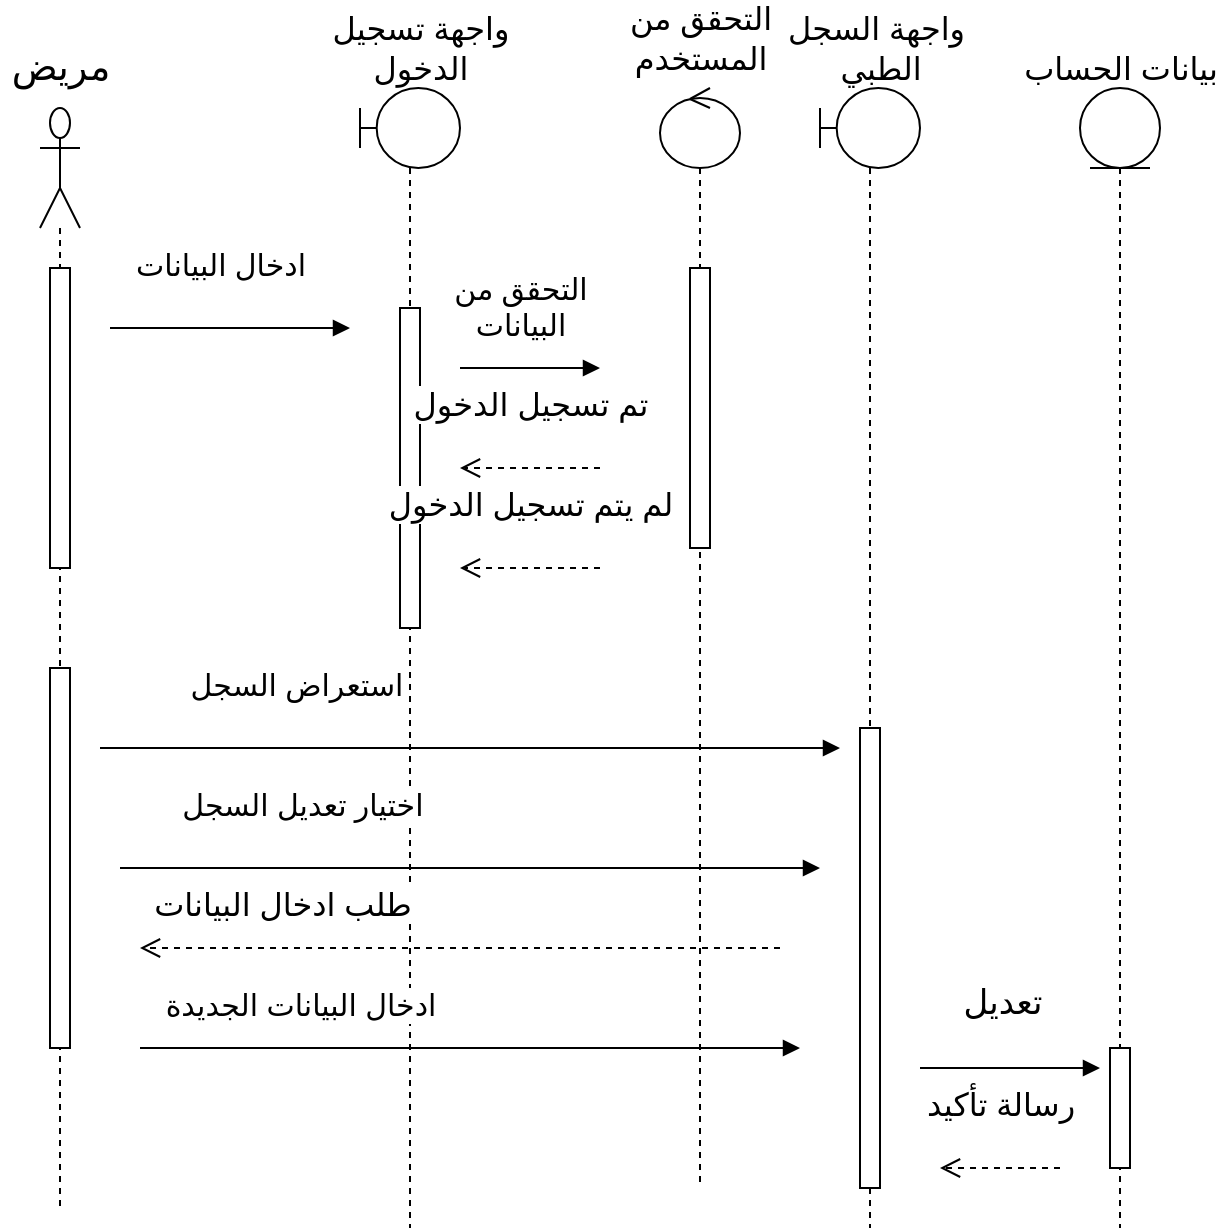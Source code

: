 <mxfile version="13.9.9" type="device"><diagram id="aR2xlOJbmVgJgvSRv040" name="Page-1"><mxGraphModel dx="1024" dy="592" grid="1" gridSize="10" guides="1" tooltips="1" connect="1" arrows="1" fold="1" page="1" pageScale="1" pageWidth="850" pageHeight="1100" math="0" shadow="0"><root><mxCell id="0"/><mxCell id="1" parent="0"/><mxCell id="jHuyfTeS7tZG17PCBM7S-2" value="" style="shape=umlLifeline;participant=umlActor;perimeter=lifelinePerimeter;whiteSpace=wrap;html=1;container=1;collapsible=0;recursiveResize=0;verticalAlign=top;spacingTop=36;outlineConnect=0;size=60;" parent="1" vertex="1"><mxGeometry x="130" y="110" width="20" height="550" as="geometry"/></mxCell><mxCell id="jHuyfTeS7tZG17PCBM7S-19" value="" style="html=1;points=[];perimeter=orthogonalPerimeter;" parent="jHuyfTeS7tZG17PCBM7S-2" vertex="1"><mxGeometry x="5" y="280" width="10" height="190" as="geometry"/></mxCell><mxCell id="jHuyfTeS7tZG17PCBM7S-15" value="" style="html=1;points=[];perimeter=orthogonalPerimeter;" parent="jHuyfTeS7tZG17PCBM7S-2" vertex="1"><mxGeometry x="5" y="80" width="10" height="150" as="geometry"/></mxCell><mxCell id="jHuyfTeS7tZG17PCBM7S-4" value="&lt;font style=&quot;font-size: 19px&quot;&gt;مريض&lt;/font&gt;" style="text;html=1;align=center;verticalAlign=middle;resizable=0;points=[];autosize=1;" parent="1" vertex="1"><mxGeometry x="110" y="80" width="60" height="20" as="geometry"/></mxCell><mxCell id="jHuyfTeS7tZG17PCBM7S-5" value="" style="shape=umlLifeline;participant=umlBoundary;perimeter=lifelinePerimeter;whiteSpace=wrap;html=1;container=1;collapsible=0;recursiveResize=0;verticalAlign=top;spacingTop=36;outlineConnect=0;" parent="1" vertex="1"><mxGeometry x="290" y="100" width="50" height="570" as="geometry"/></mxCell><mxCell id="jHuyfTeS7tZG17PCBM7S-7" value="" style="html=1;points=[];perimeter=orthogonalPerimeter;" parent="jHuyfTeS7tZG17PCBM7S-5" vertex="1"><mxGeometry x="20" y="110" width="10" height="160" as="geometry"/></mxCell><mxCell id="jHuyfTeS7tZG17PCBM7S-6" value="&lt;font style=&quot;font-size: 16px&quot;&gt;واجهة تسجيل&lt;br&gt;الدخول&lt;/font&gt;" style="text;html=1;align=center;verticalAlign=middle;resizable=0;points=[];autosize=1;" parent="1" vertex="1"><mxGeometry x="280" y="65" width="80" height="30" as="geometry"/></mxCell><mxCell id="jHuyfTeS7tZG17PCBM7S-8" value="&lt;font style=&quot;font-size: 15px&quot;&gt;ادخال البيانات&lt;/font&gt;" style="html=1;verticalAlign=bottom;endArrow=block;entryX=0;entryY=0;" parent="1" edge="1"><mxGeometry x="-0.083" y="20" relative="1" as="geometry"><mxPoint x="165" y="220" as="sourcePoint"/><mxPoint x="285" y="220.0" as="targetPoint"/><mxPoint as="offset"/></mxGeometry></mxCell><mxCell id="jHuyfTeS7tZG17PCBM7S-12" value="&lt;font style=&quot;font-size: 16px&quot;&gt;التحقق من &lt;br&gt;المستخدم&lt;/font&gt;" style="text;html=1;align=center;verticalAlign=middle;resizable=0;points=[];autosize=1;" parent="1" vertex="1"><mxGeometry x="425" y="60" width="70" height="30" as="geometry"/></mxCell><mxCell id="jHuyfTeS7tZG17PCBM7S-16" value="&lt;font style=&quot;font-size: 15px&quot;&gt;التحقق من&lt;br&gt;البيانات&lt;br&gt;&lt;/font&gt;" style="html=1;verticalAlign=bottom;endArrow=block;" parent="1" edge="1"><mxGeometry x="-0.143" y="10" relative="1" as="geometry"><mxPoint x="340" y="240" as="sourcePoint"/><mxPoint x="410" y="240" as="targetPoint"/><mxPoint as="offset"/></mxGeometry></mxCell><mxCell id="jHuyfTeS7tZG17PCBM7S-20" value="&lt;font style=&quot;font-size: 15px&quot;&gt;استعراض السجل&lt;/font&gt;" style="html=1;verticalAlign=bottom;endArrow=block;" parent="1" edge="1"><mxGeometry x="-0.471" y="20" relative="1" as="geometry"><mxPoint x="160" y="430" as="sourcePoint"/><mxPoint x="530" y="430" as="targetPoint"/><mxPoint as="offset"/></mxGeometry></mxCell><mxCell id="jHuyfTeS7tZG17PCBM7S-22" value="" style="shape=umlLifeline;participant=umlBoundary;perimeter=lifelinePerimeter;whiteSpace=wrap;html=1;container=1;collapsible=0;recursiveResize=0;verticalAlign=top;spacingTop=36;outlineConnect=0;" parent="1" vertex="1"><mxGeometry x="520" y="100" width="50" height="570" as="geometry"/></mxCell><mxCell id="jHuyfTeS7tZG17PCBM7S-24" value="" style="html=1;points=[];perimeter=orthogonalPerimeter;" parent="jHuyfTeS7tZG17PCBM7S-22" vertex="1"><mxGeometry x="20" y="320" width="10" height="230" as="geometry"/></mxCell><mxCell id="jHuyfTeS7tZG17PCBM7S-23" value="&lt;font style=&quot;font-size: 16px&quot;&gt;واجهة السجل&amp;nbsp;&lt;br&gt;الطبي&lt;/font&gt;" style="text;html=1;align=center;verticalAlign=middle;resizable=0;points=[];autosize=1;" parent="1" vertex="1"><mxGeometry x="505" y="65" width="90" height="30" as="geometry"/></mxCell><mxCell id="jHuyfTeS7tZG17PCBM7S-25" value="&lt;font style=&quot;font-size: 15px&quot;&gt;اختيار تعديل السجل&amp;nbsp;&lt;/font&gt;" style="html=1;verticalAlign=bottom;endArrow=block;" parent="1" edge="1"><mxGeometry x="-0.471" y="20" relative="1" as="geometry"><mxPoint x="170" y="490" as="sourcePoint"/><mxPoint x="520" y="490" as="targetPoint"/><mxPoint as="offset"/></mxGeometry></mxCell><mxCell id="jHuyfTeS7tZG17PCBM7S-27" value="&lt;font style=&quot;font-size: 15px&quot;&gt;ادخال البيانات الجديدة&lt;/font&gt;" style="html=1;verticalAlign=bottom;endArrow=block;" parent="1" edge="1"><mxGeometry x="-0.515" y="10" relative="1" as="geometry"><mxPoint x="180" y="580" as="sourcePoint"/><mxPoint x="510" y="580" as="targetPoint"/><mxPoint as="offset"/></mxGeometry></mxCell><mxCell id="jHuyfTeS7tZG17PCBM7S-28" value="" style="shape=umlLifeline;participant=umlEntity;perimeter=lifelinePerimeter;whiteSpace=wrap;html=1;container=1;collapsible=0;recursiveResize=0;verticalAlign=top;spacingTop=36;outlineConnect=0;" parent="1" vertex="1"><mxGeometry x="650" y="100" width="40" height="570" as="geometry"/></mxCell><mxCell id="jHuyfTeS7tZG17PCBM7S-30" value="" style="html=1;points=[];perimeter=orthogonalPerimeter;" parent="jHuyfTeS7tZG17PCBM7S-28" vertex="1"><mxGeometry x="15" y="480" width="10" height="60" as="geometry"/></mxCell><mxCell id="jHuyfTeS7tZG17PCBM7S-29" value="&lt;font style=&quot;font-size: 16px&quot;&gt;بيانات الحساب&lt;/font&gt;" style="text;html=1;align=center;verticalAlign=middle;resizable=0;points=[];autosize=1;" parent="1" vertex="1"><mxGeometry x="625" y="80" width="90" height="20" as="geometry"/></mxCell><mxCell id="jHuyfTeS7tZG17PCBM7S-31" value="&lt;font style=&quot;font-size: 17px&quot;&gt;تعديل&lt;/font&gt;" style="html=1;verticalAlign=bottom;endArrow=block;" parent="1" edge="1"><mxGeometry x="-0.087" y="20" relative="1" as="geometry"><mxPoint x="570" y="590" as="sourcePoint"/><mxPoint x="660" y="590" as="targetPoint"/><mxPoint as="offset"/><Array as="points"><mxPoint x="660" y="590"/></Array></mxGeometry></mxCell><mxCell id="jHuyfTeS7tZG17PCBM7S-32" value="&lt;font style=&quot;font-size: 16px&quot;&gt;رسالة تأكيد&lt;/font&gt;" style="html=1;verticalAlign=bottom;endArrow=open;dashed=1;endSize=8;" parent="1" edge="1"><mxGeometry y="-20" relative="1" as="geometry"><mxPoint x="580" y="640" as="targetPoint"/><mxPoint x="640" y="640" as="sourcePoint"/><mxPoint as="offset"/></mxGeometry></mxCell><mxCell id="jHuyfTeS7tZG17PCBM7S-33" value="&lt;font style=&quot;font-size: 16px&quot;&gt;طلب ادخال البيانات&lt;/font&gt;" style="html=1;verticalAlign=bottom;endArrow=open;dashed=1;endSize=8;" parent="1" edge="1"><mxGeometry x="0.562" y="-10" relative="1" as="geometry"><mxPoint x="180" y="530" as="targetPoint"/><mxPoint x="500" y="530" as="sourcePoint"/><mxPoint x="1" as="offset"/></mxGeometry></mxCell><mxCell id="jHuyfTeS7tZG17PCBM7S-34" value="&lt;font style=&quot;font-size: 16px&quot;&gt;تم تسجيل الدخول&lt;/font&gt;" style="html=1;verticalAlign=bottom;endArrow=open;dashed=1;endSize=8;" parent="1" edge="1"><mxGeometry y="-20" relative="1" as="geometry"><mxPoint x="340" y="290" as="targetPoint"/><mxPoint x="410" y="290" as="sourcePoint"/><mxPoint as="offset"/></mxGeometry></mxCell><mxCell id="jHuyfTeS7tZG17PCBM7S-35" value="&lt;font style=&quot;font-size: 16px&quot;&gt;لم يتم تسجيل الدخول&lt;/font&gt;" style="html=1;verticalAlign=bottom;endArrow=open;dashed=1;endSize=8;" parent="1" edge="1"><mxGeometry y="-20" relative="1" as="geometry"><mxPoint x="340" y="340" as="targetPoint"/><mxPoint x="410" y="340" as="sourcePoint"/><mxPoint as="offset"/></mxGeometry></mxCell><mxCell id="aB6UFsQA0l6Wsl0_61G2-1" value="" style="shape=umlLifeline;participant=umlControl;perimeter=lifelinePerimeter;whiteSpace=wrap;html=1;container=1;collapsible=0;recursiveResize=0;verticalAlign=top;spacingTop=36;outlineConnect=0;" vertex="1" parent="1"><mxGeometry x="440" y="100" width="40" height="550" as="geometry"/></mxCell><mxCell id="jHuyfTeS7tZG17PCBM7S-14" value="" style="html=1;points=[];perimeter=orthogonalPerimeter;" parent="aB6UFsQA0l6Wsl0_61G2-1" vertex="1"><mxGeometry x="15" y="90" width="10" height="140" as="geometry"/></mxCell></root></mxGraphModel></diagram></mxfile>